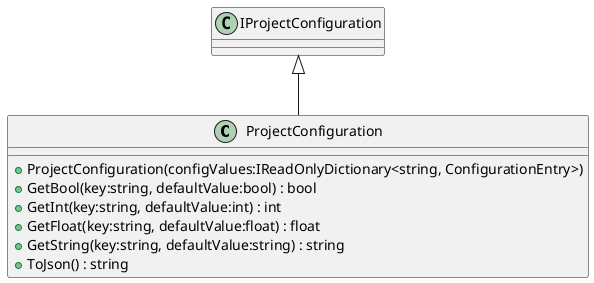 @startuml
class ProjectConfiguration {
    + ProjectConfiguration(configValues:IReadOnlyDictionary<string, ConfigurationEntry>)
    + GetBool(key:string, defaultValue:bool) : bool
    + GetInt(key:string, defaultValue:int) : int
    + GetFloat(key:string, defaultValue:float) : float
    + GetString(key:string, defaultValue:string) : string
    + ToJson() : string
}
IProjectConfiguration <|-- ProjectConfiguration
@enduml
